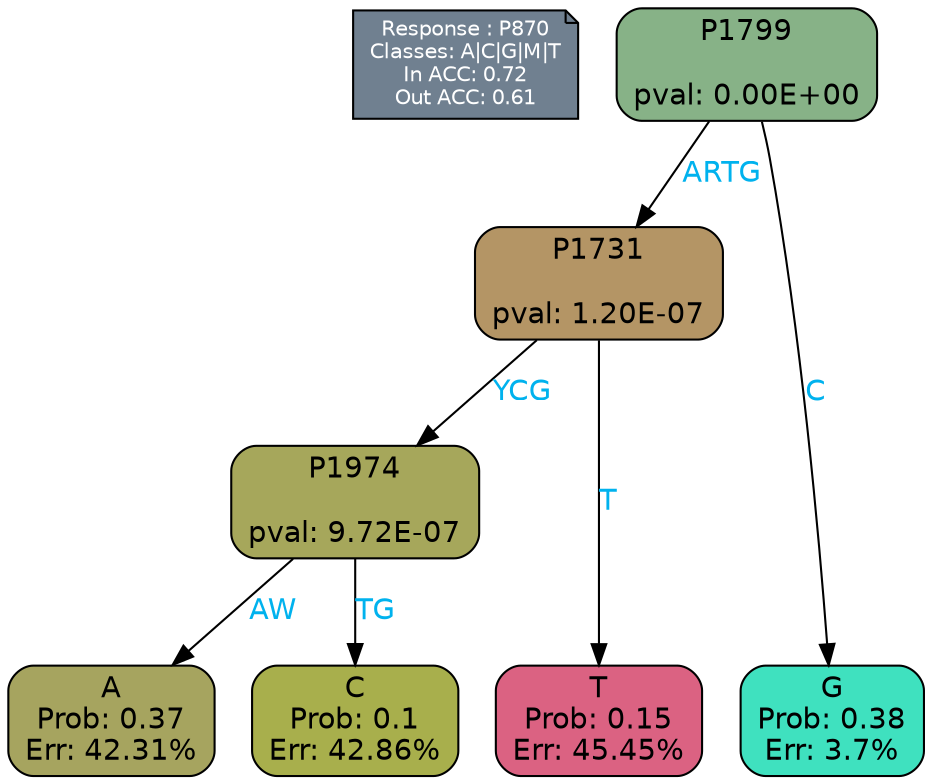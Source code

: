 digraph Tree {
node [shape=box, style="filled, rounded", color="black", fontname=helvetica] ;
graph [ranksep=equally, splines=polylines, bgcolor=transparent, dpi=600] ;
edge [fontname=helvetica] ;
LEGEND [label="Response : P870
Classes: A|C|G|M|T
In ACC: 0.72
Out ACC: 0.61
",shape=note,align=left,style=filled,fillcolor="slategray",fontcolor="white",fontsize=10];1 [label="P1799

pval: 0.00E+00", fillcolor="#87b287"] ;
2 [label="P1731

pval: 1.20E-07", fillcolor="#b49565"] ;
3 [label="P1974

pval: 9.72E-07", fillcolor="#a6a75b"] ;
4 [label="A
Prob: 0.37
Err: 42.31%", fillcolor="#a6a45f"] ;
5 [label="C
Prob: 0.1
Err: 42.86%", fillcolor="#a8af4c"] ;
6 [label="T
Prob: 0.15
Err: 45.45%", fillcolor="#db6282"] ;
7 [label="G
Prob: 0.38
Err: 3.7%", fillcolor="#3fe1bf"] ;
1 -> 2 [label="ARTG",fontcolor=deepskyblue2] ;
1 -> 7 [label="C",fontcolor=deepskyblue2] ;
2 -> 3 [label="YCG",fontcolor=deepskyblue2] ;
2 -> 6 [label="T",fontcolor=deepskyblue2] ;
3 -> 4 [label="AW",fontcolor=deepskyblue2] ;
3 -> 5 [label="TG",fontcolor=deepskyblue2] ;
{rank = same; 4;5;6;7;}{rank = same; LEGEND;1;}}